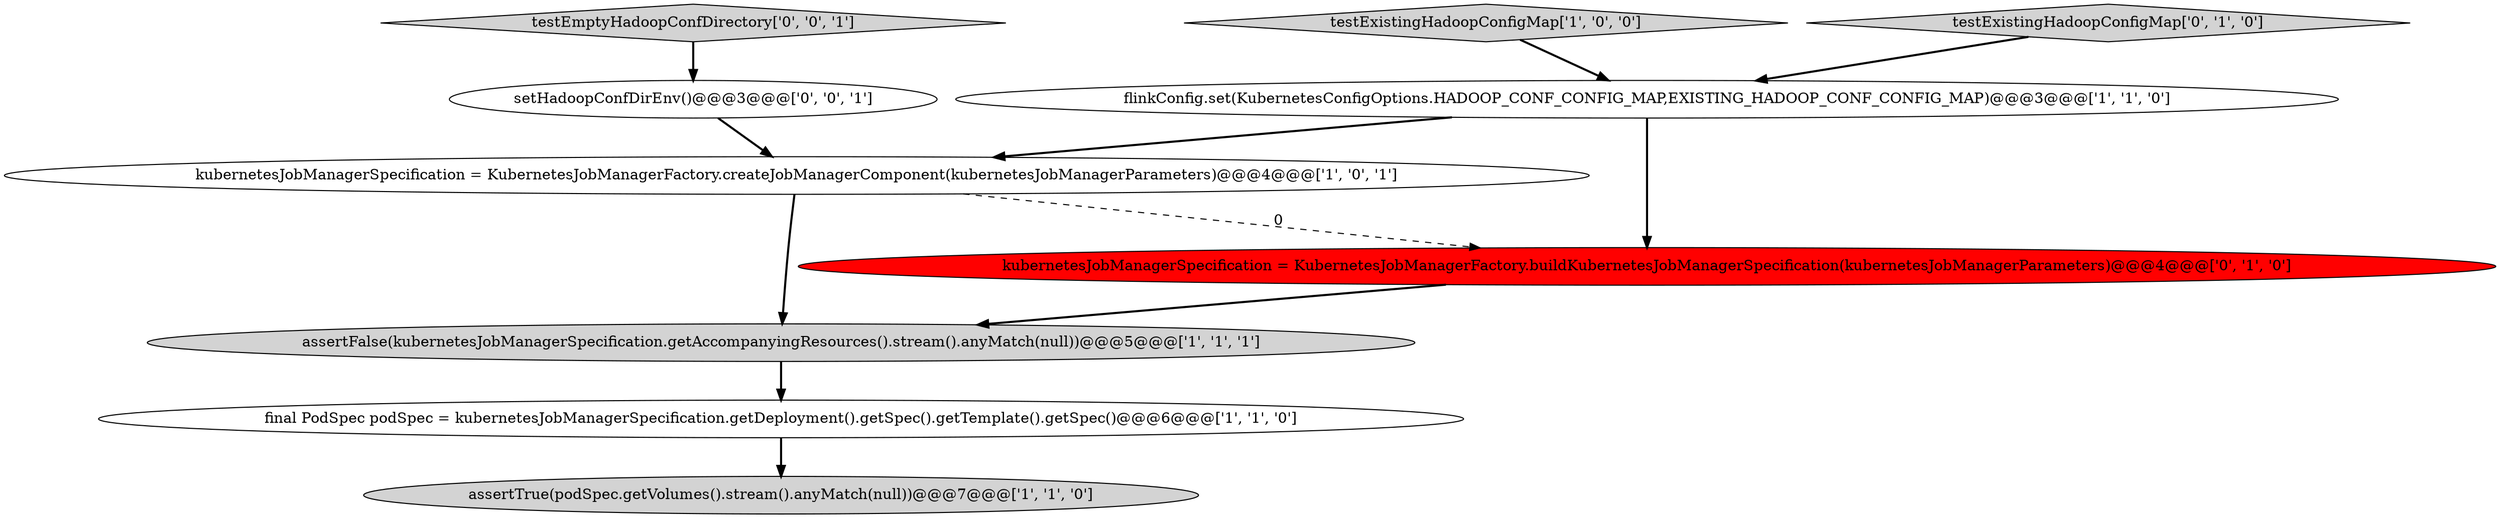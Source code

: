 digraph {
6 [style = filled, label = "kubernetesJobManagerSpecification = KubernetesJobManagerFactory.buildKubernetesJobManagerSpecification(kubernetesJobManagerParameters)@@@4@@@['0', '1', '0']", fillcolor = red, shape = ellipse image = "AAA1AAABBB2BBB"];
2 [style = filled, label = "testExistingHadoopConfigMap['1', '0', '0']", fillcolor = lightgray, shape = diamond image = "AAA0AAABBB1BBB"];
9 [style = filled, label = "setHadoopConfDirEnv()@@@3@@@['0', '0', '1']", fillcolor = white, shape = ellipse image = "AAA0AAABBB3BBB"];
1 [style = filled, label = "assertTrue(podSpec.getVolumes().stream().anyMatch(null))@@@7@@@['1', '1', '0']", fillcolor = lightgray, shape = ellipse image = "AAA0AAABBB1BBB"];
4 [style = filled, label = "flinkConfig.set(KubernetesConfigOptions.HADOOP_CONF_CONFIG_MAP,EXISTING_HADOOP_CONF_CONFIG_MAP)@@@3@@@['1', '1', '0']", fillcolor = white, shape = ellipse image = "AAA0AAABBB1BBB"];
5 [style = filled, label = "assertFalse(kubernetesJobManagerSpecification.getAccompanyingResources().stream().anyMatch(null))@@@5@@@['1', '1', '1']", fillcolor = lightgray, shape = ellipse image = "AAA0AAABBB1BBB"];
0 [style = filled, label = "kubernetesJobManagerSpecification = KubernetesJobManagerFactory.createJobManagerComponent(kubernetesJobManagerParameters)@@@4@@@['1', '0', '1']", fillcolor = white, shape = ellipse image = "AAA0AAABBB1BBB"];
3 [style = filled, label = "final PodSpec podSpec = kubernetesJobManagerSpecification.getDeployment().getSpec().getTemplate().getSpec()@@@6@@@['1', '1', '0']", fillcolor = white, shape = ellipse image = "AAA0AAABBB1BBB"];
7 [style = filled, label = "testExistingHadoopConfigMap['0', '1', '0']", fillcolor = lightgray, shape = diamond image = "AAA0AAABBB2BBB"];
8 [style = filled, label = "testEmptyHadoopConfDirectory['0', '0', '1']", fillcolor = lightgray, shape = diamond image = "AAA0AAABBB3BBB"];
5->3 [style = bold, label=""];
6->5 [style = bold, label=""];
0->6 [style = dashed, label="0"];
7->4 [style = bold, label=""];
9->0 [style = bold, label=""];
3->1 [style = bold, label=""];
2->4 [style = bold, label=""];
4->6 [style = bold, label=""];
4->0 [style = bold, label=""];
0->5 [style = bold, label=""];
8->9 [style = bold, label=""];
}
